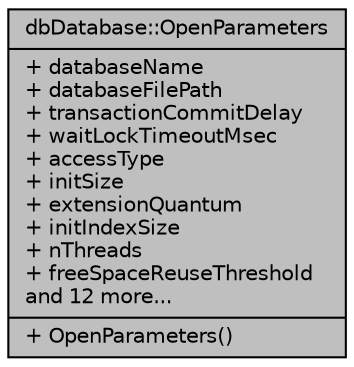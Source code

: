 digraph "dbDatabase::OpenParameters"
{
 // INTERACTIVE_SVG=YES
 // LATEX_PDF_SIZE
  edge [fontname="Helvetica",fontsize="10",labelfontname="Helvetica",labelfontsize="10"];
  node [fontname="Helvetica",fontsize="10",shape=record];
  Node1 [label="{dbDatabase::OpenParameters\n|+ databaseName\l+ databaseFilePath\l+ transactionCommitDelay\l+ waitLockTimeoutMsec\l+ accessType\l+ initSize\l+ extensionQuantum\l+ initIndexSize\l+ nThreads\l+ freeSpaceReuseThreshold\land 12 more...\l|+ OpenParameters()\l}",height=0.2,width=0.4,color="black", fillcolor="grey75", style="filled", fontcolor="black",tooltip=" "];
}
